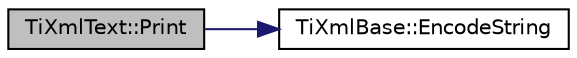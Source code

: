 digraph "TiXmlText::Print"
{
  edge [fontname="Helvetica",fontsize="10",labelfontname="Helvetica",labelfontsize="10"];
  node [fontname="Helvetica",fontsize="10",shape=record];
  rankdir="LR";
  Node1 [label="TiXmlText::Print",height=0.2,width=0.4,color="black", fillcolor="grey75", style="filled" fontcolor="black"];
  Node1 -> Node2 [color="midnightblue",fontsize="10",style="solid",fontname="Helvetica"];
  Node2 [label="TiXmlBase::EncodeString",height=0.2,width=0.4,color="black", fillcolor="white", style="filled",URL="$dc/d52/class_ti_xml_base.html#a32ed202562b58de64c7d799ca3c9db98"];
}
